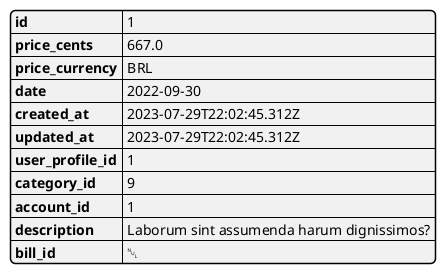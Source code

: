 !include <C4/C4_Container>

@startjson C4_Elements

  {"id":1,"price_cents":"667.0","price_currency":"BRL","date":"2022-09-30","created_at":"2023-07-29T22:02:45.312Z","updated_at":"2023-07-29T22:02:45.312Z","user_profile_id":1,"category_id":9,"account_id":1,"description":"Laborum sint assumenda harum dignissimos?","bill_id":null}

@endjson
